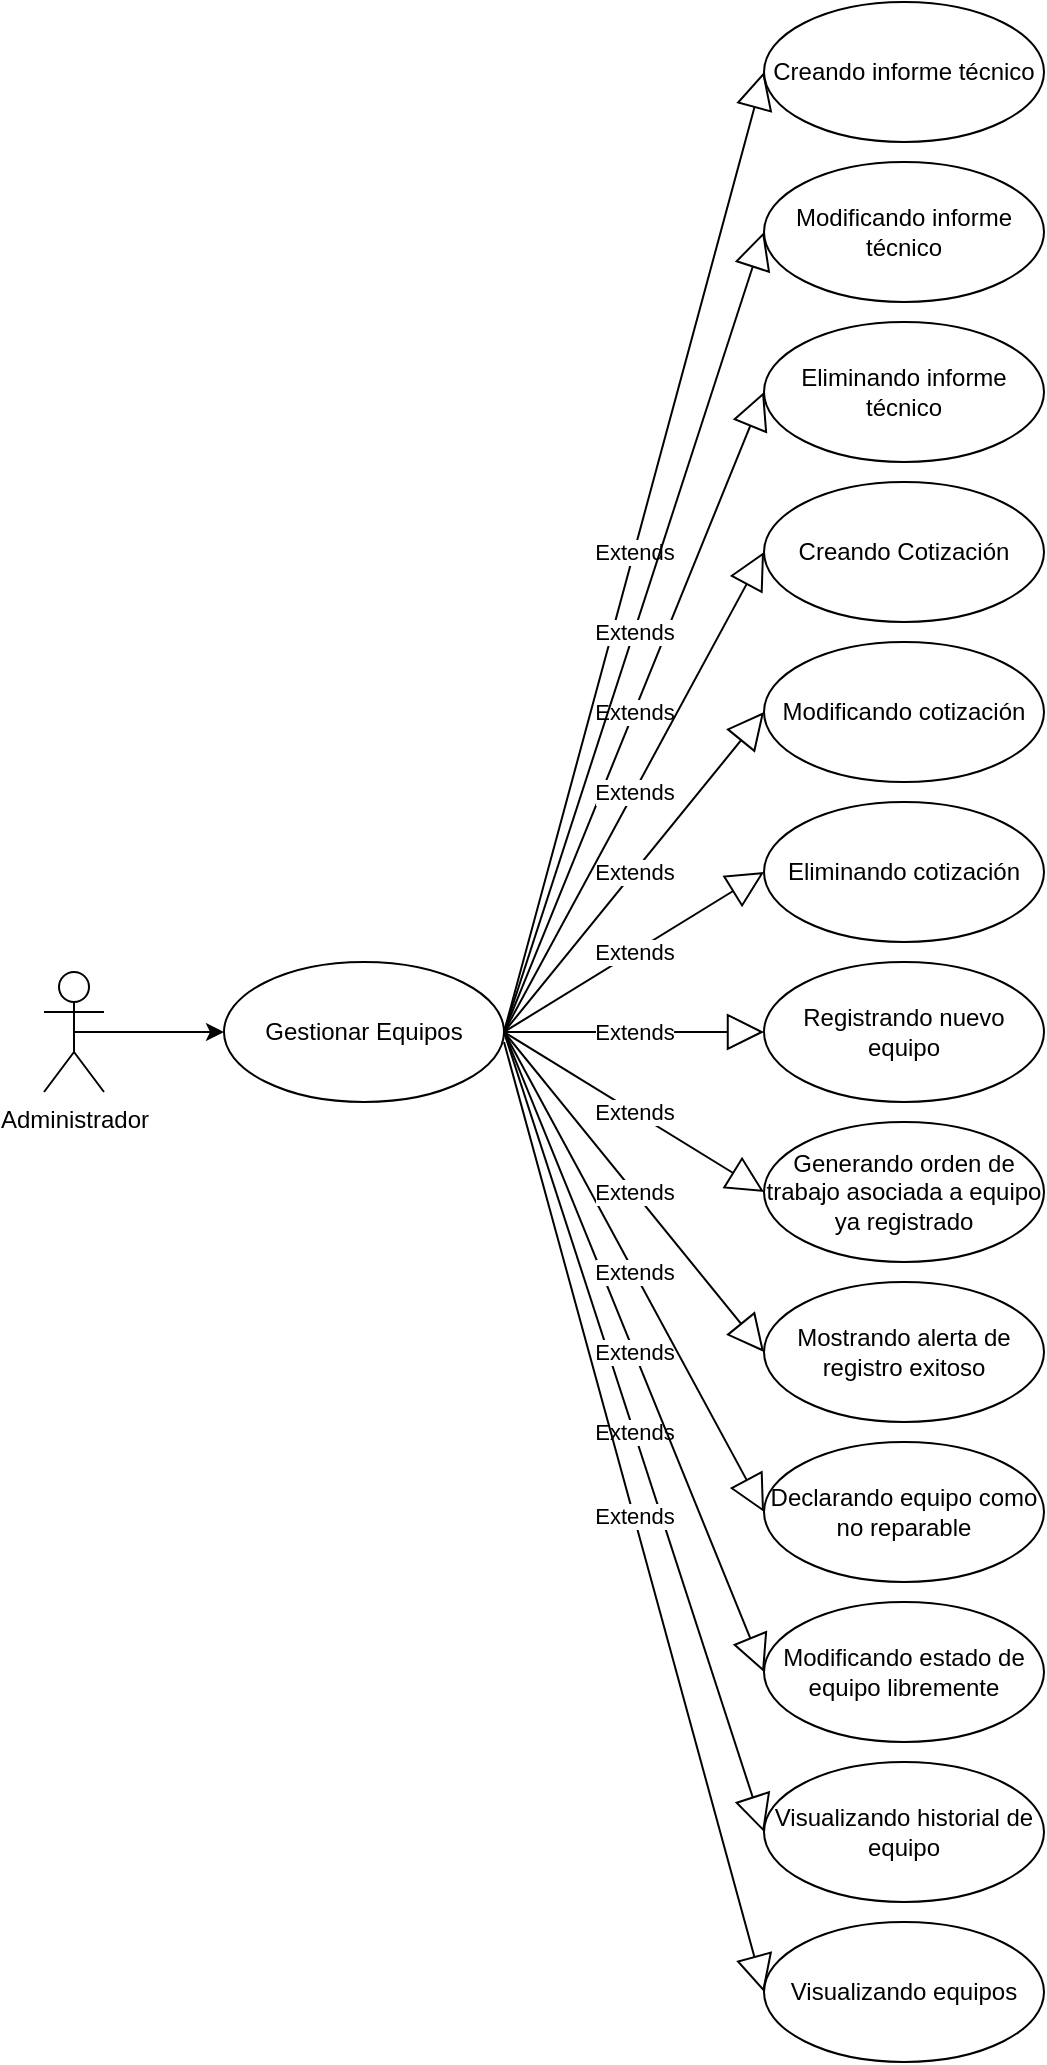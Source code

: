 <mxfile version="27.1.4">
  <diagram name="Página-1" id="ZfuYBb1uDBB9Q9XqHdRm">
    <mxGraphModel grid="1" page="1" gridSize="10" guides="1" tooltips="1" connect="1" arrows="1" fold="1" pageScale="1" pageWidth="827" pageHeight="1169" math="0" shadow="0">
      <root>
        <mxCell id="0" />
        <mxCell id="1" parent="0" />
        <mxCell id="Xy3kY2UkPaOCshvsATr--7" style="edgeStyle=orthogonalEdgeStyle;rounded=0;orthogonalLoop=1;jettySize=auto;html=1;exitX=0.5;exitY=0.5;exitDx=0;exitDy=0;exitPerimeter=0;entryX=0;entryY=0.5;entryDx=0;entryDy=0;" edge="1" parent="1" source="Xy3kY2UkPaOCshvsATr--1" target="Xy3kY2UkPaOCshvsATr--2">
          <mxGeometry relative="1" as="geometry" />
        </mxCell>
        <mxCell id="Xy3kY2UkPaOCshvsATr--1" value="Administrador" style="shape=umlActor;verticalLabelPosition=bottom;verticalAlign=top;html=1;" vertex="1" parent="1">
          <mxGeometry x="90" y="495" width="30" height="60" as="geometry" />
        </mxCell>
        <mxCell id="Xy3kY2UkPaOCshvsATr--2" value="Gestionar Equipos" style="ellipse;whiteSpace=wrap;html=1;" vertex="1" parent="1">
          <mxGeometry x="180" y="490" width="140" height="70" as="geometry" />
        </mxCell>
        <mxCell id="CLzJ8PDHlNXws62wAnhd-1" value="Creando informe técnico" style="ellipse;whiteSpace=wrap;html=1;" vertex="1" parent="1">
          <mxGeometry x="450" y="10" width="140" height="70" as="geometry" />
        </mxCell>
        <mxCell id="CLzJ8PDHlNXws62wAnhd-2" value="Modificando informe técnico" style="ellipse;whiteSpace=wrap;html=1;" vertex="1" parent="1">
          <mxGeometry x="450" y="90" width="140" height="70" as="geometry" />
        </mxCell>
        <mxCell id="CLzJ8PDHlNXws62wAnhd-3" value="Eliminando informe técnico" style="ellipse;whiteSpace=wrap;html=1;" vertex="1" parent="1">
          <mxGeometry x="450" y="170" width="140" height="70" as="geometry" />
        </mxCell>
        <mxCell id="CLzJ8PDHlNXws62wAnhd-4" value="Modificando cotización" style="ellipse;whiteSpace=wrap;html=1;" vertex="1" parent="1">
          <mxGeometry x="450" y="330" width="140" height="70" as="geometry" />
        </mxCell>
        <mxCell id="CLzJ8PDHlNXws62wAnhd-5" value="Eliminando cotización" style="ellipse;whiteSpace=wrap;html=1;" vertex="1" parent="1">
          <mxGeometry x="450" y="410" width="140" height="70" as="geometry" />
        </mxCell>
        <mxCell id="CLzJ8PDHlNXws62wAnhd-6" value="Declarando equipo como no reparable" style="ellipse;whiteSpace=wrap;html=1;" vertex="1" parent="1">
          <mxGeometry x="450" y="730" width="140" height="70" as="geometry" />
        </mxCell>
        <mxCell id="CLzJ8PDHlNXws62wAnhd-7" value="Modificando estado de equipo libremente" style="ellipse;whiteSpace=wrap;html=1;" vertex="1" parent="1">
          <mxGeometry x="450" y="810" width="140" height="70" as="geometry" />
        </mxCell>
        <mxCell id="CLzJ8PDHlNXws62wAnhd-8" value="Visualizando historial de equipo" style="ellipse;whiteSpace=wrap;html=1;" vertex="1" parent="1">
          <mxGeometry x="450" y="890" width="140" height="70" as="geometry" />
        </mxCell>
        <mxCell id="CLzJ8PDHlNXws62wAnhd-9" value="Visualizando equipos" style="ellipse;whiteSpace=wrap;html=1;" vertex="1" parent="1">
          <mxGeometry x="450" y="970" width="140" height="70" as="geometry" />
        </mxCell>
        <mxCell id="CLzJ8PDHlNXws62wAnhd-10" value="Extends" style="endArrow=block;endSize=16;endFill=0;html=1;rounded=0;exitX=1;exitY=0.5;exitDx=0;exitDy=0;entryX=0;entryY=0.5;entryDx=0;entryDy=0;" edge="1" parent="1" source="Xy3kY2UkPaOCshvsATr--2" target="CLzJ8PDHlNXws62wAnhd-1">
          <mxGeometry width="160" relative="1" as="geometry">
            <mxPoint x="350" y="640" as="sourcePoint" />
            <mxPoint x="510" y="640" as="targetPoint" />
          </mxGeometry>
        </mxCell>
        <mxCell id="CLzJ8PDHlNXws62wAnhd-12" value="Extends" style="endArrow=block;endSize=16;endFill=0;html=1;rounded=0;exitX=1;exitY=0.5;exitDx=0;exitDy=0;entryX=0;entryY=0.5;entryDx=0;entryDy=0;" edge="1" parent="1" source="Xy3kY2UkPaOCshvsATr--2" target="CLzJ8PDHlNXws62wAnhd-8">
          <mxGeometry width="160" relative="1" as="geometry">
            <mxPoint x="130" y="710" as="sourcePoint" />
            <mxPoint x="290" y="710" as="targetPoint" />
          </mxGeometry>
        </mxCell>
        <mxCell id="CLzJ8PDHlNXws62wAnhd-13" value="Extends" style="endArrow=block;endSize=16;endFill=0;html=1;rounded=0;entryX=0;entryY=0.5;entryDx=0;entryDy=0;" edge="1" parent="1" target="CLzJ8PDHlNXws62wAnhd-9">
          <mxGeometry width="160" relative="1" as="geometry">
            <mxPoint x="320" y="530" as="sourcePoint" />
            <mxPoint x="300" y="720" as="targetPoint" />
          </mxGeometry>
        </mxCell>
        <mxCell id="CLzJ8PDHlNXws62wAnhd-14" value="Extends" style="endArrow=block;endSize=16;endFill=0;html=1;rounded=0;exitX=1;exitY=0.5;exitDx=0;exitDy=0;entryX=0;entryY=0.5;entryDx=0;entryDy=0;" edge="1" parent="1" source="Xy3kY2UkPaOCshvsATr--2" target="CLzJ8PDHlNXws62wAnhd-7">
          <mxGeometry width="160" relative="1" as="geometry">
            <mxPoint x="140" y="180" as="sourcePoint" />
            <mxPoint x="300" y="180" as="targetPoint" />
          </mxGeometry>
        </mxCell>
        <mxCell id="CLzJ8PDHlNXws62wAnhd-15" value="Extends" style="endArrow=block;endSize=16;endFill=0;html=1;rounded=0;exitX=1;exitY=0.5;exitDx=0;exitDy=0;entryX=0;entryY=0.5;entryDx=0;entryDy=0;" edge="1" parent="1" source="Xy3kY2UkPaOCshvsATr--2" target="CLzJ8PDHlNXws62wAnhd-6">
          <mxGeometry width="160" relative="1" as="geometry">
            <mxPoint x="150" y="190" as="sourcePoint" />
            <mxPoint x="310" y="190" as="targetPoint" />
          </mxGeometry>
        </mxCell>
        <mxCell id="CLzJ8PDHlNXws62wAnhd-16" value="Extends" style="endArrow=block;endSize=16;endFill=0;html=1;rounded=0;exitX=1;exitY=0.5;exitDx=0;exitDy=0;entryX=0;entryY=0.5;entryDx=0;entryDy=0;" edge="1" parent="1" source="Xy3kY2UkPaOCshvsATr--2" target="CLzJ8PDHlNXws62wAnhd-5">
          <mxGeometry width="160" relative="1" as="geometry">
            <mxPoint x="160" y="200" as="sourcePoint" />
            <mxPoint x="320" y="200" as="targetPoint" />
            <mxPoint as="offset" />
          </mxGeometry>
        </mxCell>
        <mxCell id="CLzJ8PDHlNXws62wAnhd-17" value="Extends" style="endArrow=block;endSize=16;endFill=0;html=1;rounded=0;exitX=1;exitY=0.5;exitDx=0;exitDy=0;entryX=0;entryY=0.5;entryDx=0;entryDy=0;" edge="1" parent="1" source="Xy3kY2UkPaOCshvsATr--2" target="CLzJ8PDHlNXws62wAnhd-4">
          <mxGeometry width="160" relative="1" as="geometry">
            <mxPoint x="170" y="210" as="sourcePoint" />
            <mxPoint x="330" y="210" as="targetPoint" />
          </mxGeometry>
        </mxCell>
        <mxCell id="CLzJ8PDHlNXws62wAnhd-18" value="Extends" style="endArrow=block;endSize=16;endFill=0;html=1;rounded=0;exitX=1;exitY=0.5;exitDx=0;exitDy=0;entryX=0;entryY=0.5;entryDx=0;entryDy=0;" edge="1" parent="1" source="Xy3kY2UkPaOCshvsATr--2" target="CLzJ8PDHlNXws62wAnhd-3">
          <mxGeometry width="160" relative="1" as="geometry">
            <mxPoint x="180" y="220" as="sourcePoint" />
            <mxPoint x="340" y="220" as="targetPoint" />
          </mxGeometry>
        </mxCell>
        <mxCell id="CLzJ8PDHlNXws62wAnhd-19" value="Extends" style="endArrow=block;endSize=16;endFill=0;html=1;rounded=0;exitX=1;exitY=0.5;exitDx=0;exitDy=0;entryX=0;entryY=0.5;entryDx=0;entryDy=0;" edge="1" parent="1" source="Xy3kY2UkPaOCshvsATr--2" target="CLzJ8PDHlNXws62wAnhd-2">
          <mxGeometry width="160" relative="1" as="geometry">
            <mxPoint x="190" y="250" as="sourcePoint" />
            <mxPoint x="350" y="250" as="targetPoint" />
          </mxGeometry>
        </mxCell>
        <mxCell id="d1KHpW20VsGowVeTyRXX-1" value="Registrando nuevo equipo" style="ellipse;whiteSpace=wrap;html=1;" vertex="1" parent="1">
          <mxGeometry x="450" y="490" width="140" height="70" as="geometry" />
        </mxCell>
        <mxCell id="d1KHpW20VsGowVeTyRXX-2" value="Generando orden de trabajo asociada a equipo ya registrado" style="ellipse;whiteSpace=wrap;html=1;" vertex="1" parent="1">
          <mxGeometry x="450" y="570" width="140" height="70" as="geometry" />
        </mxCell>
        <mxCell id="d1KHpW20VsGowVeTyRXX-3" value="Creando Cotización" style="ellipse;whiteSpace=wrap;html=1;" vertex="1" parent="1">
          <mxGeometry x="450" y="250" width="140" height="70" as="geometry" />
        </mxCell>
        <mxCell id="d1KHpW20VsGowVeTyRXX-4" value="Mostrando alerta de registro exitoso" style="ellipse;whiteSpace=wrap;html=1;" vertex="1" parent="1">
          <mxGeometry x="450" y="650" width="140" height="70" as="geometry" />
        </mxCell>
        <mxCell id="d1KHpW20VsGowVeTyRXX-5" value="Extends" style="endArrow=block;endSize=16;endFill=0;html=1;rounded=0;exitX=1;exitY=0.5;exitDx=0;exitDy=0;entryX=0;entryY=0.5;entryDx=0;entryDy=0;" edge="1" parent="1" source="Xy3kY2UkPaOCshvsATr--2" target="d1KHpW20VsGowVeTyRXX-1">
          <mxGeometry width="160" relative="1" as="geometry">
            <mxPoint x="380" y="580" as="sourcePoint" />
            <mxPoint x="500" y="580" as="targetPoint" />
            <mxPoint as="offset" />
          </mxGeometry>
        </mxCell>
        <mxCell id="d1KHpW20VsGowVeTyRXX-6" value="Extends" style="endArrow=block;endSize=16;endFill=0;html=1;rounded=0;exitX=1;exitY=0.5;exitDx=0;exitDy=0;entryX=0;entryY=0.5;entryDx=0;entryDy=0;" edge="1" parent="1" source="Xy3kY2UkPaOCshvsATr--2" target="d1KHpW20VsGowVeTyRXX-2">
          <mxGeometry width="160" relative="1" as="geometry">
            <mxPoint x="390" y="620" as="sourcePoint" />
            <mxPoint x="510" y="620" as="targetPoint" />
            <mxPoint as="offset" />
          </mxGeometry>
        </mxCell>
        <mxCell id="d1KHpW20VsGowVeTyRXX-7" value="Extends" style="endArrow=block;endSize=16;endFill=0;html=1;rounded=0;exitX=1;exitY=0.5;exitDx=0;exitDy=0;entryX=0;entryY=0.5;entryDx=0;entryDy=0;" edge="1" parent="1" source="Xy3kY2UkPaOCshvsATr--2" target="d1KHpW20VsGowVeTyRXX-4">
          <mxGeometry width="160" relative="1" as="geometry">
            <mxPoint x="380" y="620" as="sourcePoint" />
            <mxPoint x="500" y="620" as="targetPoint" />
            <mxPoint as="offset" />
          </mxGeometry>
        </mxCell>
        <mxCell id="d1KHpW20VsGowVeTyRXX-8" value="Extends" style="endArrow=block;endSize=16;endFill=0;html=1;rounded=0;exitX=1;exitY=0.5;exitDx=0;exitDy=0;entryX=0;entryY=0.5;entryDx=0;entryDy=0;" edge="1" parent="1" source="Xy3kY2UkPaOCshvsATr--2" target="d1KHpW20VsGowVeTyRXX-3">
          <mxGeometry width="160" relative="1" as="geometry">
            <mxPoint x="360" y="710" as="sourcePoint" />
            <mxPoint x="480" y="710" as="targetPoint" />
            <mxPoint as="offset" />
          </mxGeometry>
        </mxCell>
      </root>
    </mxGraphModel>
  </diagram>
</mxfile>
